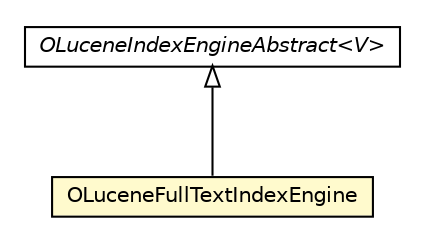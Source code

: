 #!/usr/local/bin/dot
#
# Class diagram 
# Generated by UMLGraph version R5_6-24-gf6e263 (http://www.umlgraph.org/)
#

digraph G {
	edge [fontname="Helvetica",fontsize=10,labelfontname="Helvetica",labelfontsize=10];
	node [fontname="Helvetica",fontsize=10,shape=plaintext];
	nodesep=0.25;
	ranksep=0.5;
	// com.orientechnologies.lucene.engine.OLuceneIndexEngineAbstract<V>
	c2385673 [label=<<table title="com.orientechnologies.lucene.engine.OLuceneIndexEngineAbstract" border="0" cellborder="1" cellspacing="0" cellpadding="2" port="p" href="./OLuceneIndexEngineAbstract.html">
		<tr><td><table border="0" cellspacing="0" cellpadding="1">
<tr><td align="center" balign="center"><font face="Helvetica-Oblique"> OLuceneIndexEngineAbstract&lt;V&gt; </font></td></tr>
		</table></td></tr>
		</table>>, URL="./OLuceneIndexEngineAbstract.html", fontname="Helvetica", fontcolor="black", fontsize=10.0];
	// com.orientechnologies.lucene.engine.OLuceneFullTextIndexEngine
	c2385678 [label=<<table title="com.orientechnologies.lucene.engine.OLuceneFullTextIndexEngine" border="0" cellborder="1" cellspacing="0" cellpadding="2" port="p" bgcolor="lemonChiffon" href="./OLuceneFullTextIndexEngine.html">
		<tr><td><table border="0" cellspacing="0" cellpadding="1">
<tr><td align="center" balign="center"> OLuceneFullTextIndexEngine </td></tr>
		</table></td></tr>
		</table>>, URL="./OLuceneFullTextIndexEngine.html", fontname="Helvetica", fontcolor="black", fontsize=10.0];
	//com.orientechnologies.lucene.engine.OLuceneFullTextIndexEngine extends com.orientechnologies.lucene.engine.OLuceneIndexEngineAbstract
	c2385673:p -> c2385678:p [dir=back,arrowtail=empty];
}


